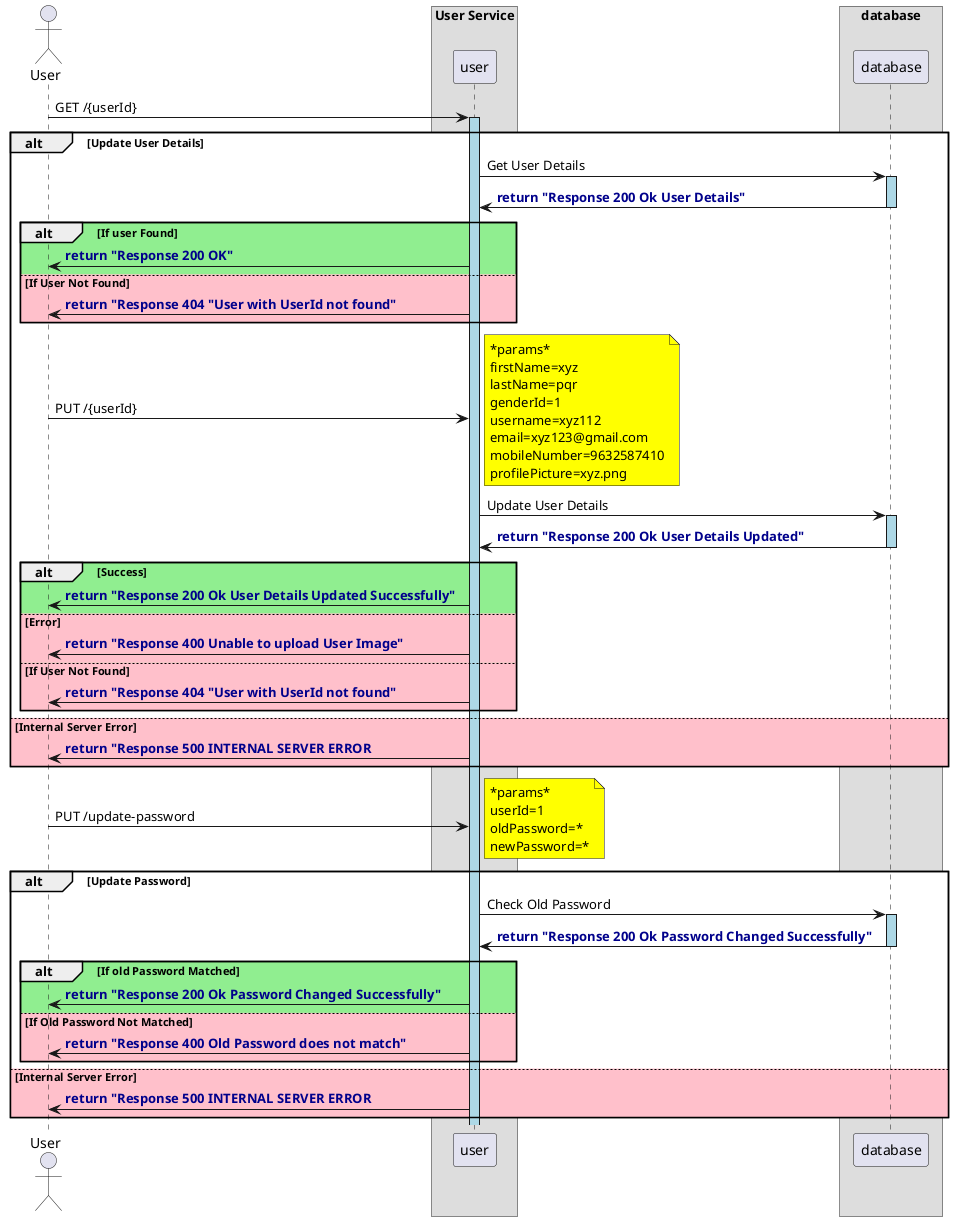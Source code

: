 @startuml
skinparam ParticipantPadding 10
skinparam BoxPadding 20
actor User
box "User Service"
 participant user
end box
box "database"
    participant database
end box
User -> user: GET /{userId}
alt #white Update User Details
activate user #lightblue
    user -> "database" : Get User Details
    activate "database" #lightblue
    "database" -> "user" : <font color=darkblue><b>return "Response 200 Ok User Details"
    deactivate "database"
alt #lightgreen If user Found
"user" -> User : <font color=darkblue><b>return "Response 200 OK"
else #pink If User Not Found
"user" -> User : <font color=darkblue><b>return "Response 404 "User with UserId not found"
end alt
User -> "user": PUT /{userId}
note right #yellow
    *params*
    firstName=xyz
    lastName=pqr
    genderId=1
    username=xyz112
    email=xyz123@gmail.com
    mobileNumber=9632587410
    profilePicture=xyz.png
    end note
user -> "database" : Update User Details
activate "database" #lightblue
    "database" -> "user" : <font color=darkblue><b>return "Response 200 Ok User Details Updated"
    deactivate "database"
alt #lightgreen Success
    "user" -> User : <font color=darkblue><b>return "Response 200 Ok User Details Updated Successfully"
else #pink Error
"user" -> User : <font color=darkblue><b>return "Response 400 Unable to upload User Image"
else #pink If User Not Found
"user" -> User : <font color=darkblue><b>return "Response 404 "User with UserId not found"
end alt
else #pink Internal Server Error
"user" -> User : <font color=darkblue><b>return "Response 500 INTERNAL SERVER ERROR
end alt

User -> user: PUT /update-password
alt #white Update Password
note right #yellow
    *params*
    userId=1
    oldPassword=*
    newPassword=*
    end note
user -> "database" : Check Old Password
activate "database" #lightblue
    "database" -> "user" : <font color=darkblue><b>return "Response 200 Ok Password Changed Successfully"
    deactivate "database"
alt #lightgreen If old Password Matched
    "user" -> User : <font color=darkblue><b>return "Response 200 Ok Password Changed Successfully"
else #pink If Old Password Not Matched
"user" -> User : <font color=darkblue><b>return "Response 400 Old Password does not match"
end alt
else #pink Internal Server Error
"user" -> User : <font color=darkblue><b>return "Response 500 INTERNAL SERVER ERROR
end alt
@enduml